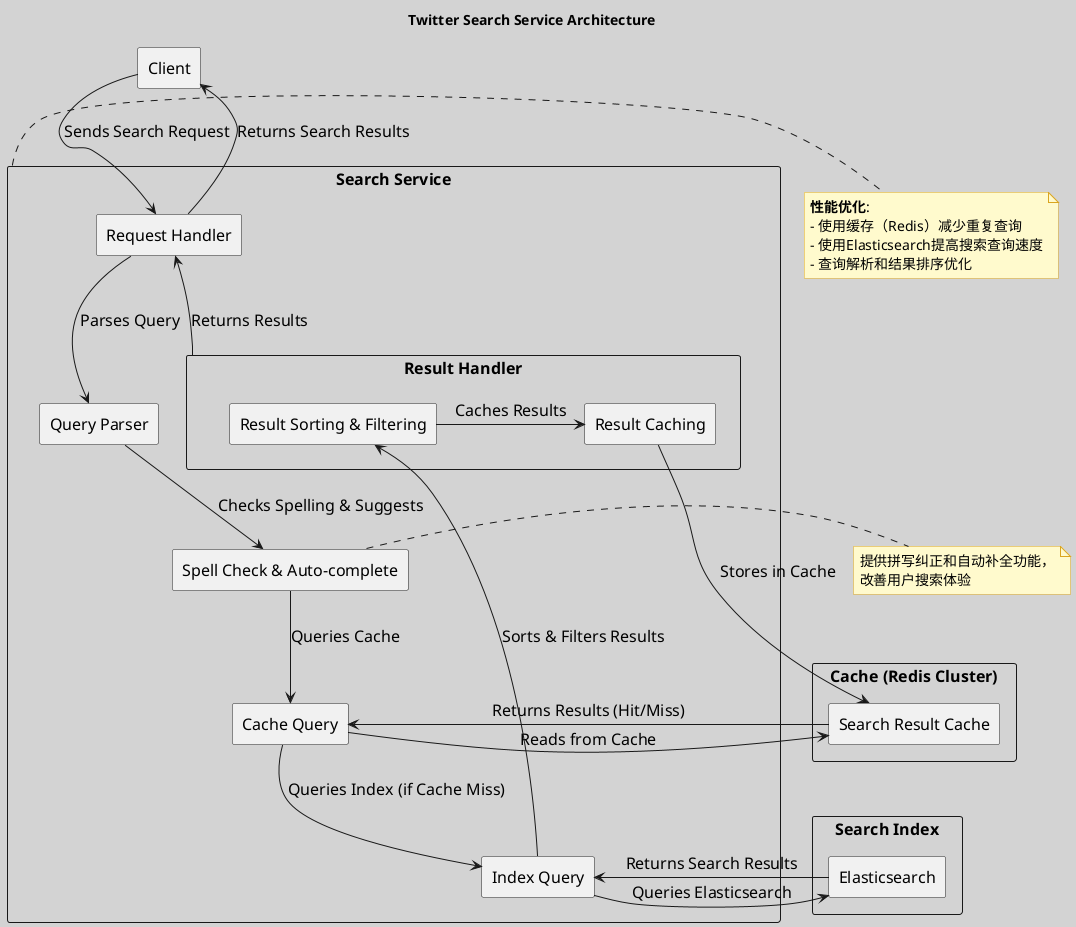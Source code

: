 @startuml
skinparam backgroundColor #D3D3D3
skinparam defaultFontName "Arial"
skinparam defaultFontSize 16
skinparam note {
  BackgroundColor #FFFACD
  BorderColor #DAA520
  FontSize 14
  FontName "Arial"
}
title Twitter Search Service Architecture

rectangle "Client" as Client

rectangle "Search Service" as Search {
    rectangle "Request Handler" as RH
    rectangle "Query Parser" as QP
    rectangle "Spell Check & Auto-complete" as SCAC
    rectangle "Cache Query" as CQ
    rectangle "Index Query" as IQ
    rectangle "Result Handler" as RHdl {
        rectangle "Result Sorting & Filtering" as RSF
        rectangle "Result Caching" as RC
    }
}

rectangle "Cache (Redis Cluster)" as Cache {
    rectangle "Search Result Cache" as SRC
}

rectangle "Search Index" as Index {
    rectangle "Elasticsearch" as ES
}

Client -down-> RH : Sends Search Request
RH -down-> QP : Parses Query
QP -down-> SCAC : Checks Spelling & Suggests
SCAC -down-> CQ : Queries Cache
CQ -right-> SRC : Reads from Cache
SRC -left-> CQ : Returns Results (Hit/Miss)
CQ -down-> IQ : Queries Index (if Cache Miss)
IQ -right-> ES : Queries Elasticsearch
ES -left-> IQ : Returns Search Results
IQ -up-> RSF : Sorts & Filters Results
RSF -right-> RC : Caches Results
RC -up-> SRC : Stores in Cache
RHdl -up-> RH : Returns Results
RH -up-> Client : Returns Search Results

note right of Search
  **性能优化**:
  - 使用缓存（Redis）减少重复查询
  - 使用Elasticsearch提高搜索查询速度
  - 查询解析和结果排序优化
end note

note right of SCAC
  提供拼写纠正和自动补全功能，
  改善用户搜索体验
end note
@enduml

